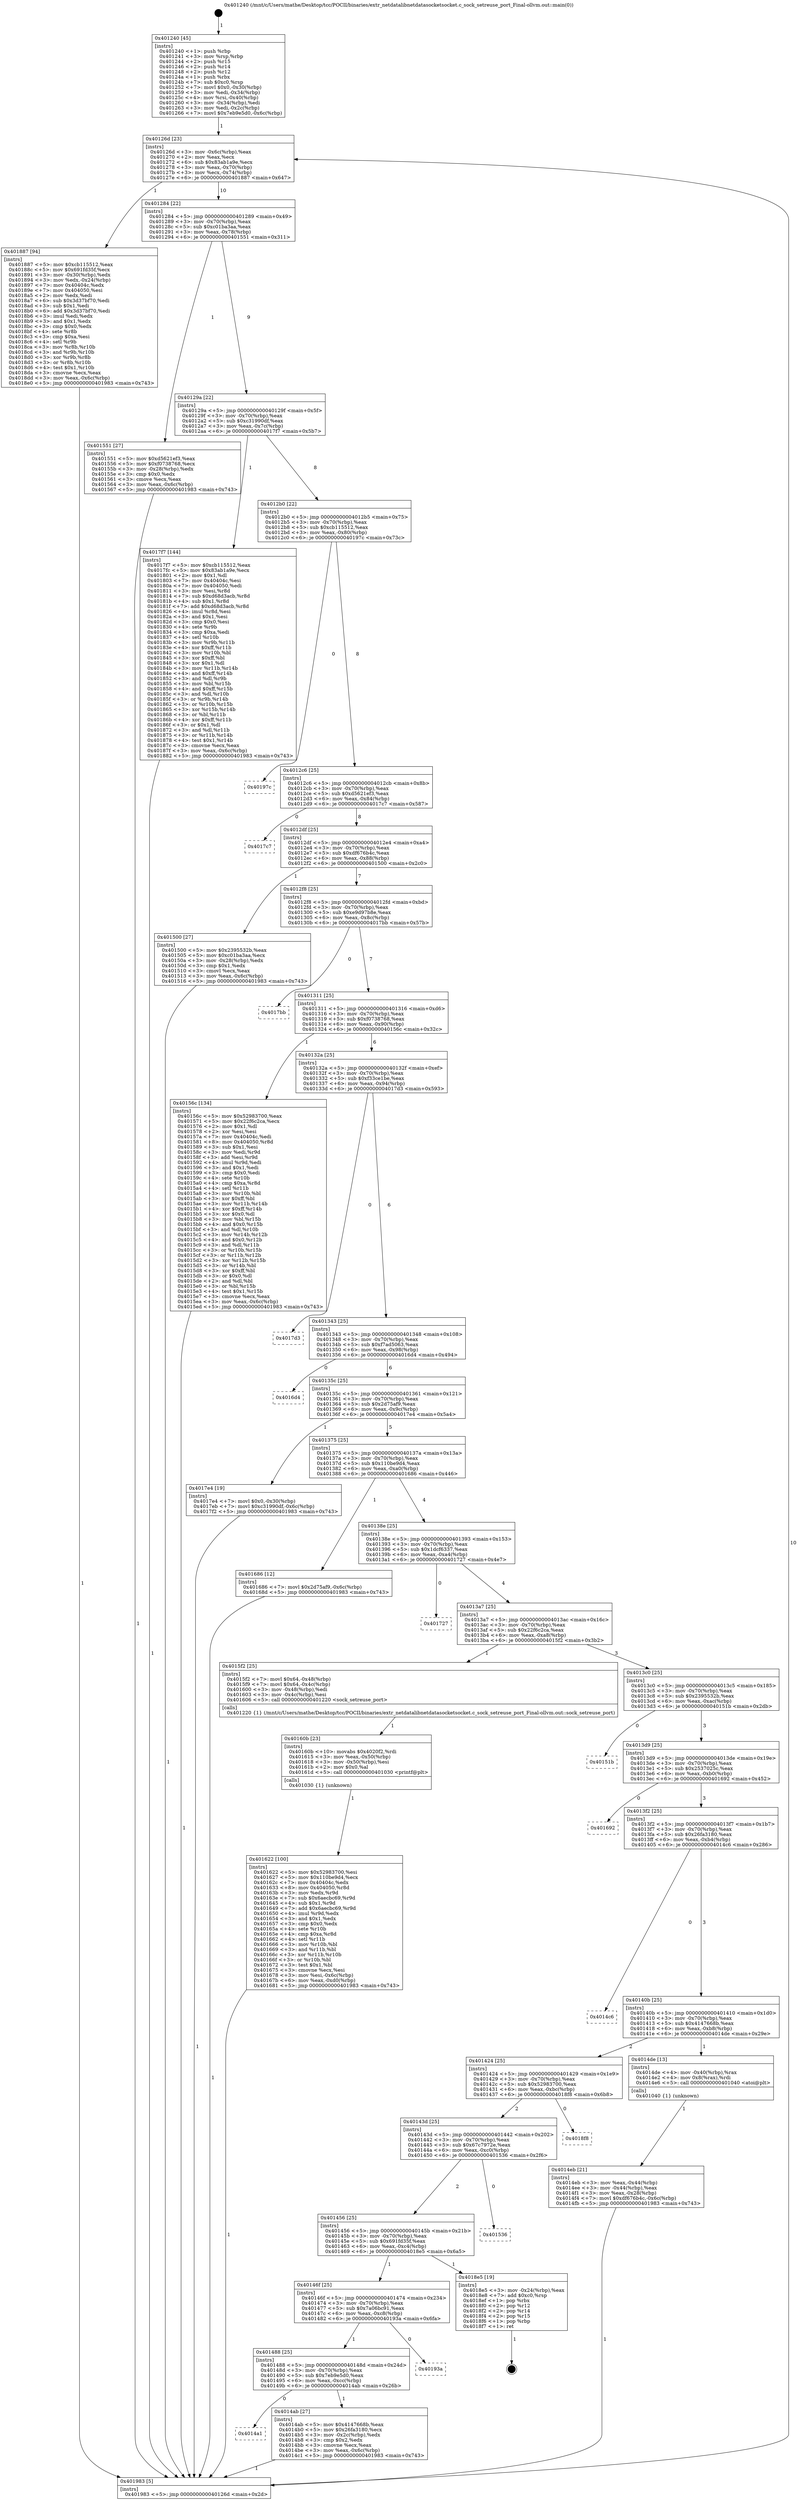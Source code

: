 digraph "0x401240" {
  label = "0x401240 (/mnt/c/Users/mathe/Desktop/tcc/POCII/binaries/extr_netdatalibnetdatasocketsocket.c_sock_setreuse_port_Final-ollvm.out::main(0))"
  labelloc = "t"
  node[shape=record]

  Entry [label="",width=0.3,height=0.3,shape=circle,fillcolor=black,style=filled]
  "0x40126d" [label="{
     0x40126d [23]\l
     | [instrs]\l
     &nbsp;&nbsp;0x40126d \<+3\>: mov -0x6c(%rbp),%eax\l
     &nbsp;&nbsp;0x401270 \<+2\>: mov %eax,%ecx\l
     &nbsp;&nbsp;0x401272 \<+6\>: sub $0x83ab1a9e,%ecx\l
     &nbsp;&nbsp;0x401278 \<+3\>: mov %eax,-0x70(%rbp)\l
     &nbsp;&nbsp;0x40127b \<+3\>: mov %ecx,-0x74(%rbp)\l
     &nbsp;&nbsp;0x40127e \<+6\>: je 0000000000401887 \<main+0x647\>\l
  }"]
  "0x401887" [label="{
     0x401887 [94]\l
     | [instrs]\l
     &nbsp;&nbsp;0x401887 \<+5\>: mov $0xcb115512,%eax\l
     &nbsp;&nbsp;0x40188c \<+5\>: mov $0x691fd35f,%ecx\l
     &nbsp;&nbsp;0x401891 \<+3\>: mov -0x30(%rbp),%edx\l
     &nbsp;&nbsp;0x401894 \<+3\>: mov %edx,-0x24(%rbp)\l
     &nbsp;&nbsp;0x401897 \<+7\>: mov 0x40404c,%edx\l
     &nbsp;&nbsp;0x40189e \<+7\>: mov 0x404050,%esi\l
     &nbsp;&nbsp;0x4018a5 \<+2\>: mov %edx,%edi\l
     &nbsp;&nbsp;0x4018a7 \<+6\>: sub $0x3d37bf70,%edi\l
     &nbsp;&nbsp;0x4018ad \<+3\>: sub $0x1,%edi\l
     &nbsp;&nbsp;0x4018b0 \<+6\>: add $0x3d37bf70,%edi\l
     &nbsp;&nbsp;0x4018b6 \<+3\>: imul %edi,%edx\l
     &nbsp;&nbsp;0x4018b9 \<+3\>: and $0x1,%edx\l
     &nbsp;&nbsp;0x4018bc \<+3\>: cmp $0x0,%edx\l
     &nbsp;&nbsp;0x4018bf \<+4\>: sete %r8b\l
     &nbsp;&nbsp;0x4018c3 \<+3\>: cmp $0xa,%esi\l
     &nbsp;&nbsp;0x4018c6 \<+4\>: setl %r9b\l
     &nbsp;&nbsp;0x4018ca \<+3\>: mov %r8b,%r10b\l
     &nbsp;&nbsp;0x4018cd \<+3\>: and %r9b,%r10b\l
     &nbsp;&nbsp;0x4018d0 \<+3\>: xor %r9b,%r8b\l
     &nbsp;&nbsp;0x4018d3 \<+3\>: or %r8b,%r10b\l
     &nbsp;&nbsp;0x4018d6 \<+4\>: test $0x1,%r10b\l
     &nbsp;&nbsp;0x4018da \<+3\>: cmovne %ecx,%eax\l
     &nbsp;&nbsp;0x4018dd \<+3\>: mov %eax,-0x6c(%rbp)\l
     &nbsp;&nbsp;0x4018e0 \<+5\>: jmp 0000000000401983 \<main+0x743\>\l
  }"]
  "0x401284" [label="{
     0x401284 [22]\l
     | [instrs]\l
     &nbsp;&nbsp;0x401284 \<+5\>: jmp 0000000000401289 \<main+0x49\>\l
     &nbsp;&nbsp;0x401289 \<+3\>: mov -0x70(%rbp),%eax\l
     &nbsp;&nbsp;0x40128c \<+5\>: sub $0xc01ba3aa,%eax\l
     &nbsp;&nbsp;0x401291 \<+3\>: mov %eax,-0x78(%rbp)\l
     &nbsp;&nbsp;0x401294 \<+6\>: je 0000000000401551 \<main+0x311\>\l
  }"]
  Exit [label="",width=0.3,height=0.3,shape=circle,fillcolor=black,style=filled,peripheries=2]
  "0x401551" [label="{
     0x401551 [27]\l
     | [instrs]\l
     &nbsp;&nbsp;0x401551 \<+5\>: mov $0xd5621ef3,%eax\l
     &nbsp;&nbsp;0x401556 \<+5\>: mov $0xf0738768,%ecx\l
     &nbsp;&nbsp;0x40155b \<+3\>: mov -0x28(%rbp),%edx\l
     &nbsp;&nbsp;0x40155e \<+3\>: cmp $0x0,%edx\l
     &nbsp;&nbsp;0x401561 \<+3\>: cmove %ecx,%eax\l
     &nbsp;&nbsp;0x401564 \<+3\>: mov %eax,-0x6c(%rbp)\l
     &nbsp;&nbsp;0x401567 \<+5\>: jmp 0000000000401983 \<main+0x743\>\l
  }"]
  "0x40129a" [label="{
     0x40129a [22]\l
     | [instrs]\l
     &nbsp;&nbsp;0x40129a \<+5\>: jmp 000000000040129f \<main+0x5f\>\l
     &nbsp;&nbsp;0x40129f \<+3\>: mov -0x70(%rbp),%eax\l
     &nbsp;&nbsp;0x4012a2 \<+5\>: sub $0xc31990df,%eax\l
     &nbsp;&nbsp;0x4012a7 \<+3\>: mov %eax,-0x7c(%rbp)\l
     &nbsp;&nbsp;0x4012aa \<+6\>: je 00000000004017f7 \<main+0x5b7\>\l
  }"]
  "0x401622" [label="{
     0x401622 [100]\l
     | [instrs]\l
     &nbsp;&nbsp;0x401622 \<+5\>: mov $0x52983700,%esi\l
     &nbsp;&nbsp;0x401627 \<+5\>: mov $0x110be9d4,%ecx\l
     &nbsp;&nbsp;0x40162c \<+7\>: mov 0x40404c,%edx\l
     &nbsp;&nbsp;0x401633 \<+8\>: mov 0x404050,%r8d\l
     &nbsp;&nbsp;0x40163b \<+3\>: mov %edx,%r9d\l
     &nbsp;&nbsp;0x40163e \<+7\>: sub $0x6aecbc69,%r9d\l
     &nbsp;&nbsp;0x401645 \<+4\>: sub $0x1,%r9d\l
     &nbsp;&nbsp;0x401649 \<+7\>: add $0x6aecbc69,%r9d\l
     &nbsp;&nbsp;0x401650 \<+4\>: imul %r9d,%edx\l
     &nbsp;&nbsp;0x401654 \<+3\>: and $0x1,%edx\l
     &nbsp;&nbsp;0x401657 \<+3\>: cmp $0x0,%edx\l
     &nbsp;&nbsp;0x40165a \<+4\>: sete %r10b\l
     &nbsp;&nbsp;0x40165e \<+4\>: cmp $0xa,%r8d\l
     &nbsp;&nbsp;0x401662 \<+4\>: setl %r11b\l
     &nbsp;&nbsp;0x401666 \<+3\>: mov %r10b,%bl\l
     &nbsp;&nbsp;0x401669 \<+3\>: and %r11b,%bl\l
     &nbsp;&nbsp;0x40166c \<+3\>: xor %r11b,%r10b\l
     &nbsp;&nbsp;0x40166f \<+3\>: or %r10b,%bl\l
     &nbsp;&nbsp;0x401672 \<+3\>: test $0x1,%bl\l
     &nbsp;&nbsp;0x401675 \<+3\>: cmovne %ecx,%esi\l
     &nbsp;&nbsp;0x401678 \<+3\>: mov %esi,-0x6c(%rbp)\l
     &nbsp;&nbsp;0x40167b \<+6\>: mov %eax,-0xd0(%rbp)\l
     &nbsp;&nbsp;0x401681 \<+5\>: jmp 0000000000401983 \<main+0x743\>\l
  }"]
  "0x4017f7" [label="{
     0x4017f7 [144]\l
     | [instrs]\l
     &nbsp;&nbsp;0x4017f7 \<+5\>: mov $0xcb115512,%eax\l
     &nbsp;&nbsp;0x4017fc \<+5\>: mov $0x83ab1a9e,%ecx\l
     &nbsp;&nbsp;0x401801 \<+2\>: mov $0x1,%dl\l
     &nbsp;&nbsp;0x401803 \<+7\>: mov 0x40404c,%esi\l
     &nbsp;&nbsp;0x40180a \<+7\>: mov 0x404050,%edi\l
     &nbsp;&nbsp;0x401811 \<+3\>: mov %esi,%r8d\l
     &nbsp;&nbsp;0x401814 \<+7\>: sub $0xd68d3acb,%r8d\l
     &nbsp;&nbsp;0x40181b \<+4\>: sub $0x1,%r8d\l
     &nbsp;&nbsp;0x40181f \<+7\>: add $0xd68d3acb,%r8d\l
     &nbsp;&nbsp;0x401826 \<+4\>: imul %r8d,%esi\l
     &nbsp;&nbsp;0x40182a \<+3\>: and $0x1,%esi\l
     &nbsp;&nbsp;0x40182d \<+3\>: cmp $0x0,%esi\l
     &nbsp;&nbsp;0x401830 \<+4\>: sete %r9b\l
     &nbsp;&nbsp;0x401834 \<+3\>: cmp $0xa,%edi\l
     &nbsp;&nbsp;0x401837 \<+4\>: setl %r10b\l
     &nbsp;&nbsp;0x40183b \<+3\>: mov %r9b,%r11b\l
     &nbsp;&nbsp;0x40183e \<+4\>: xor $0xff,%r11b\l
     &nbsp;&nbsp;0x401842 \<+3\>: mov %r10b,%bl\l
     &nbsp;&nbsp;0x401845 \<+3\>: xor $0xff,%bl\l
     &nbsp;&nbsp;0x401848 \<+3\>: xor $0x1,%dl\l
     &nbsp;&nbsp;0x40184b \<+3\>: mov %r11b,%r14b\l
     &nbsp;&nbsp;0x40184e \<+4\>: and $0xff,%r14b\l
     &nbsp;&nbsp;0x401852 \<+3\>: and %dl,%r9b\l
     &nbsp;&nbsp;0x401855 \<+3\>: mov %bl,%r15b\l
     &nbsp;&nbsp;0x401858 \<+4\>: and $0xff,%r15b\l
     &nbsp;&nbsp;0x40185c \<+3\>: and %dl,%r10b\l
     &nbsp;&nbsp;0x40185f \<+3\>: or %r9b,%r14b\l
     &nbsp;&nbsp;0x401862 \<+3\>: or %r10b,%r15b\l
     &nbsp;&nbsp;0x401865 \<+3\>: xor %r15b,%r14b\l
     &nbsp;&nbsp;0x401868 \<+3\>: or %bl,%r11b\l
     &nbsp;&nbsp;0x40186b \<+4\>: xor $0xff,%r11b\l
     &nbsp;&nbsp;0x40186f \<+3\>: or $0x1,%dl\l
     &nbsp;&nbsp;0x401872 \<+3\>: and %dl,%r11b\l
     &nbsp;&nbsp;0x401875 \<+3\>: or %r11b,%r14b\l
     &nbsp;&nbsp;0x401878 \<+4\>: test $0x1,%r14b\l
     &nbsp;&nbsp;0x40187c \<+3\>: cmovne %ecx,%eax\l
     &nbsp;&nbsp;0x40187f \<+3\>: mov %eax,-0x6c(%rbp)\l
     &nbsp;&nbsp;0x401882 \<+5\>: jmp 0000000000401983 \<main+0x743\>\l
  }"]
  "0x4012b0" [label="{
     0x4012b0 [22]\l
     | [instrs]\l
     &nbsp;&nbsp;0x4012b0 \<+5\>: jmp 00000000004012b5 \<main+0x75\>\l
     &nbsp;&nbsp;0x4012b5 \<+3\>: mov -0x70(%rbp),%eax\l
     &nbsp;&nbsp;0x4012b8 \<+5\>: sub $0xcb115512,%eax\l
     &nbsp;&nbsp;0x4012bd \<+3\>: mov %eax,-0x80(%rbp)\l
     &nbsp;&nbsp;0x4012c0 \<+6\>: je 000000000040197c \<main+0x73c\>\l
  }"]
  "0x40160b" [label="{
     0x40160b [23]\l
     | [instrs]\l
     &nbsp;&nbsp;0x40160b \<+10\>: movabs $0x4020f2,%rdi\l
     &nbsp;&nbsp;0x401615 \<+3\>: mov %eax,-0x50(%rbp)\l
     &nbsp;&nbsp;0x401618 \<+3\>: mov -0x50(%rbp),%esi\l
     &nbsp;&nbsp;0x40161b \<+2\>: mov $0x0,%al\l
     &nbsp;&nbsp;0x40161d \<+5\>: call 0000000000401030 \<printf@plt\>\l
     | [calls]\l
     &nbsp;&nbsp;0x401030 \{1\} (unknown)\l
  }"]
  "0x40197c" [label="{
     0x40197c\l
  }", style=dashed]
  "0x4012c6" [label="{
     0x4012c6 [25]\l
     | [instrs]\l
     &nbsp;&nbsp;0x4012c6 \<+5\>: jmp 00000000004012cb \<main+0x8b\>\l
     &nbsp;&nbsp;0x4012cb \<+3\>: mov -0x70(%rbp),%eax\l
     &nbsp;&nbsp;0x4012ce \<+5\>: sub $0xd5621ef3,%eax\l
     &nbsp;&nbsp;0x4012d3 \<+6\>: mov %eax,-0x84(%rbp)\l
     &nbsp;&nbsp;0x4012d9 \<+6\>: je 00000000004017c7 \<main+0x587\>\l
  }"]
  "0x4014eb" [label="{
     0x4014eb [21]\l
     | [instrs]\l
     &nbsp;&nbsp;0x4014eb \<+3\>: mov %eax,-0x44(%rbp)\l
     &nbsp;&nbsp;0x4014ee \<+3\>: mov -0x44(%rbp),%eax\l
     &nbsp;&nbsp;0x4014f1 \<+3\>: mov %eax,-0x28(%rbp)\l
     &nbsp;&nbsp;0x4014f4 \<+7\>: movl $0xdf676b4c,-0x6c(%rbp)\l
     &nbsp;&nbsp;0x4014fb \<+5\>: jmp 0000000000401983 \<main+0x743\>\l
  }"]
  "0x4017c7" [label="{
     0x4017c7\l
  }", style=dashed]
  "0x4012df" [label="{
     0x4012df [25]\l
     | [instrs]\l
     &nbsp;&nbsp;0x4012df \<+5\>: jmp 00000000004012e4 \<main+0xa4\>\l
     &nbsp;&nbsp;0x4012e4 \<+3\>: mov -0x70(%rbp),%eax\l
     &nbsp;&nbsp;0x4012e7 \<+5\>: sub $0xdf676b4c,%eax\l
     &nbsp;&nbsp;0x4012ec \<+6\>: mov %eax,-0x88(%rbp)\l
     &nbsp;&nbsp;0x4012f2 \<+6\>: je 0000000000401500 \<main+0x2c0\>\l
  }"]
  "0x401240" [label="{
     0x401240 [45]\l
     | [instrs]\l
     &nbsp;&nbsp;0x401240 \<+1\>: push %rbp\l
     &nbsp;&nbsp;0x401241 \<+3\>: mov %rsp,%rbp\l
     &nbsp;&nbsp;0x401244 \<+2\>: push %r15\l
     &nbsp;&nbsp;0x401246 \<+2\>: push %r14\l
     &nbsp;&nbsp;0x401248 \<+2\>: push %r12\l
     &nbsp;&nbsp;0x40124a \<+1\>: push %rbx\l
     &nbsp;&nbsp;0x40124b \<+7\>: sub $0xc0,%rsp\l
     &nbsp;&nbsp;0x401252 \<+7\>: movl $0x0,-0x30(%rbp)\l
     &nbsp;&nbsp;0x401259 \<+3\>: mov %edi,-0x34(%rbp)\l
     &nbsp;&nbsp;0x40125c \<+4\>: mov %rsi,-0x40(%rbp)\l
     &nbsp;&nbsp;0x401260 \<+3\>: mov -0x34(%rbp),%edi\l
     &nbsp;&nbsp;0x401263 \<+3\>: mov %edi,-0x2c(%rbp)\l
     &nbsp;&nbsp;0x401266 \<+7\>: movl $0x7eb9e5d0,-0x6c(%rbp)\l
  }"]
  "0x401500" [label="{
     0x401500 [27]\l
     | [instrs]\l
     &nbsp;&nbsp;0x401500 \<+5\>: mov $0x2395532b,%eax\l
     &nbsp;&nbsp;0x401505 \<+5\>: mov $0xc01ba3aa,%ecx\l
     &nbsp;&nbsp;0x40150a \<+3\>: mov -0x28(%rbp),%edx\l
     &nbsp;&nbsp;0x40150d \<+3\>: cmp $0x1,%edx\l
     &nbsp;&nbsp;0x401510 \<+3\>: cmovl %ecx,%eax\l
     &nbsp;&nbsp;0x401513 \<+3\>: mov %eax,-0x6c(%rbp)\l
     &nbsp;&nbsp;0x401516 \<+5\>: jmp 0000000000401983 \<main+0x743\>\l
  }"]
  "0x4012f8" [label="{
     0x4012f8 [25]\l
     | [instrs]\l
     &nbsp;&nbsp;0x4012f8 \<+5\>: jmp 00000000004012fd \<main+0xbd\>\l
     &nbsp;&nbsp;0x4012fd \<+3\>: mov -0x70(%rbp),%eax\l
     &nbsp;&nbsp;0x401300 \<+5\>: sub $0xe9d97b8e,%eax\l
     &nbsp;&nbsp;0x401305 \<+6\>: mov %eax,-0x8c(%rbp)\l
     &nbsp;&nbsp;0x40130b \<+6\>: je 00000000004017bb \<main+0x57b\>\l
  }"]
  "0x401983" [label="{
     0x401983 [5]\l
     | [instrs]\l
     &nbsp;&nbsp;0x401983 \<+5\>: jmp 000000000040126d \<main+0x2d\>\l
  }"]
  "0x4017bb" [label="{
     0x4017bb\l
  }", style=dashed]
  "0x401311" [label="{
     0x401311 [25]\l
     | [instrs]\l
     &nbsp;&nbsp;0x401311 \<+5\>: jmp 0000000000401316 \<main+0xd6\>\l
     &nbsp;&nbsp;0x401316 \<+3\>: mov -0x70(%rbp),%eax\l
     &nbsp;&nbsp;0x401319 \<+5\>: sub $0xf0738768,%eax\l
     &nbsp;&nbsp;0x40131e \<+6\>: mov %eax,-0x90(%rbp)\l
     &nbsp;&nbsp;0x401324 \<+6\>: je 000000000040156c \<main+0x32c\>\l
  }"]
  "0x4014a1" [label="{
     0x4014a1\l
  }", style=dashed]
  "0x40156c" [label="{
     0x40156c [134]\l
     | [instrs]\l
     &nbsp;&nbsp;0x40156c \<+5\>: mov $0x52983700,%eax\l
     &nbsp;&nbsp;0x401571 \<+5\>: mov $0x22f6c2ca,%ecx\l
     &nbsp;&nbsp;0x401576 \<+2\>: mov $0x1,%dl\l
     &nbsp;&nbsp;0x401578 \<+2\>: xor %esi,%esi\l
     &nbsp;&nbsp;0x40157a \<+7\>: mov 0x40404c,%edi\l
     &nbsp;&nbsp;0x401581 \<+8\>: mov 0x404050,%r8d\l
     &nbsp;&nbsp;0x401589 \<+3\>: sub $0x1,%esi\l
     &nbsp;&nbsp;0x40158c \<+3\>: mov %edi,%r9d\l
     &nbsp;&nbsp;0x40158f \<+3\>: add %esi,%r9d\l
     &nbsp;&nbsp;0x401592 \<+4\>: imul %r9d,%edi\l
     &nbsp;&nbsp;0x401596 \<+3\>: and $0x1,%edi\l
     &nbsp;&nbsp;0x401599 \<+3\>: cmp $0x0,%edi\l
     &nbsp;&nbsp;0x40159c \<+4\>: sete %r10b\l
     &nbsp;&nbsp;0x4015a0 \<+4\>: cmp $0xa,%r8d\l
     &nbsp;&nbsp;0x4015a4 \<+4\>: setl %r11b\l
     &nbsp;&nbsp;0x4015a8 \<+3\>: mov %r10b,%bl\l
     &nbsp;&nbsp;0x4015ab \<+3\>: xor $0xff,%bl\l
     &nbsp;&nbsp;0x4015ae \<+3\>: mov %r11b,%r14b\l
     &nbsp;&nbsp;0x4015b1 \<+4\>: xor $0xff,%r14b\l
     &nbsp;&nbsp;0x4015b5 \<+3\>: xor $0x0,%dl\l
     &nbsp;&nbsp;0x4015b8 \<+3\>: mov %bl,%r15b\l
     &nbsp;&nbsp;0x4015bb \<+4\>: and $0x0,%r15b\l
     &nbsp;&nbsp;0x4015bf \<+3\>: and %dl,%r10b\l
     &nbsp;&nbsp;0x4015c2 \<+3\>: mov %r14b,%r12b\l
     &nbsp;&nbsp;0x4015c5 \<+4\>: and $0x0,%r12b\l
     &nbsp;&nbsp;0x4015c9 \<+3\>: and %dl,%r11b\l
     &nbsp;&nbsp;0x4015cc \<+3\>: or %r10b,%r15b\l
     &nbsp;&nbsp;0x4015cf \<+3\>: or %r11b,%r12b\l
     &nbsp;&nbsp;0x4015d2 \<+3\>: xor %r12b,%r15b\l
     &nbsp;&nbsp;0x4015d5 \<+3\>: or %r14b,%bl\l
     &nbsp;&nbsp;0x4015d8 \<+3\>: xor $0xff,%bl\l
     &nbsp;&nbsp;0x4015db \<+3\>: or $0x0,%dl\l
     &nbsp;&nbsp;0x4015de \<+2\>: and %dl,%bl\l
     &nbsp;&nbsp;0x4015e0 \<+3\>: or %bl,%r15b\l
     &nbsp;&nbsp;0x4015e3 \<+4\>: test $0x1,%r15b\l
     &nbsp;&nbsp;0x4015e7 \<+3\>: cmovne %ecx,%eax\l
     &nbsp;&nbsp;0x4015ea \<+3\>: mov %eax,-0x6c(%rbp)\l
     &nbsp;&nbsp;0x4015ed \<+5\>: jmp 0000000000401983 \<main+0x743\>\l
  }"]
  "0x40132a" [label="{
     0x40132a [25]\l
     | [instrs]\l
     &nbsp;&nbsp;0x40132a \<+5\>: jmp 000000000040132f \<main+0xef\>\l
     &nbsp;&nbsp;0x40132f \<+3\>: mov -0x70(%rbp),%eax\l
     &nbsp;&nbsp;0x401332 \<+5\>: sub $0xf33ce1be,%eax\l
     &nbsp;&nbsp;0x401337 \<+6\>: mov %eax,-0x94(%rbp)\l
     &nbsp;&nbsp;0x40133d \<+6\>: je 00000000004017d3 \<main+0x593\>\l
  }"]
  "0x4014ab" [label="{
     0x4014ab [27]\l
     | [instrs]\l
     &nbsp;&nbsp;0x4014ab \<+5\>: mov $0x4147668b,%eax\l
     &nbsp;&nbsp;0x4014b0 \<+5\>: mov $0x26fa3180,%ecx\l
     &nbsp;&nbsp;0x4014b5 \<+3\>: mov -0x2c(%rbp),%edx\l
     &nbsp;&nbsp;0x4014b8 \<+3\>: cmp $0x2,%edx\l
     &nbsp;&nbsp;0x4014bb \<+3\>: cmovne %ecx,%eax\l
     &nbsp;&nbsp;0x4014be \<+3\>: mov %eax,-0x6c(%rbp)\l
     &nbsp;&nbsp;0x4014c1 \<+5\>: jmp 0000000000401983 \<main+0x743\>\l
  }"]
  "0x4017d3" [label="{
     0x4017d3\l
  }", style=dashed]
  "0x401343" [label="{
     0x401343 [25]\l
     | [instrs]\l
     &nbsp;&nbsp;0x401343 \<+5\>: jmp 0000000000401348 \<main+0x108\>\l
     &nbsp;&nbsp;0x401348 \<+3\>: mov -0x70(%rbp),%eax\l
     &nbsp;&nbsp;0x40134b \<+5\>: sub $0xf7ad5063,%eax\l
     &nbsp;&nbsp;0x401350 \<+6\>: mov %eax,-0x98(%rbp)\l
     &nbsp;&nbsp;0x401356 \<+6\>: je 00000000004016d4 \<main+0x494\>\l
  }"]
  "0x401488" [label="{
     0x401488 [25]\l
     | [instrs]\l
     &nbsp;&nbsp;0x401488 \<+5\>: jmp 000000000040148d \<main+0x24d\>\l
     &nbsp;&nbsp;0x40148d \<+3\>: mov -0x70(%rbp),%eax\l
     &nbsp;&nbsp;0x401490 \<+5\>: sub $0x7eb9e5d0,%eax\l
     &nbsp;&nbsp;0x401495 \<+6\>: mov %eax,-0xcc(%rbp)\l
     &nbsp;&nbsp;0x40149b \<+6\>: je 00000000004014ab \<main+0x26b\>\l
  }"]
  "0x4016d4" [label="{
     0x4016d4\l
  }", style=dashed]
  "0x40135c" [label="{
     0x40135c [25]\l
     | [instrs]\l
     &nbsp;&nbsp;0x40135c \<+5\>: jmp 0000000000401361 \<main+0x121\>\l
     &nbsp;&nbsp;0x401361 \<+3\>: mov -0x70(%rbp),%eax\l
     &nbsp;&nbsp;0x401364 \<+5\>: sub $0x2d75af9,%eax\l
     &nbsp;&nbsp;0x401369 \<+6\>: mov %eax,-0x9c(%rbp)\l
     &nbsp;&nbsp;0x40136f \<+6\>: je 00000000004017e4 \<main+0x5a4\>\l
  }"]
  "0x40193a" [label="{
     0x40193a\l
  }", style=dashed]
  "0x4017e4" [label="{
     0x4017e4 [19]\l
     | [instrs]\l
     &nbsp;&nbsp;0x4017e4 \<+7\>: movl $0x0,-0x30(%rbp)\l
     &nbsp;&nbsp;0x4017eb \<+7\>: movl $0xc31990df,-0x6c(%rbp)\l
     &nbsp;&nbsp;0x4017f2 \<+5\>: jmp 0000000000401983 \<main+0x743\>\l
  }"]
  "0x401375" [label="{
     0x401375 [25]\l
     | [instrs]\l
     &nbsp;&nbsp;0x401375 \<+5\>: jmp 000000000040137a \<main+0x13a\>\l
     &nbsp;&nbsp;0x40137a \<+3\>: mov -0x70(%rbp),%eax\l
     &nbsp;&nbsp;0x40137d \<+5\>: sub $0x110be9d4,%eax\l
     &nbsp;&nbsp;0x401382 \<+6\>: mov %eax,-0xa0(%rbp)\l
     &nbsp;&nbsp;0x401388 \<+6\>: je 0000000000401686 \<main+0x446\>\l
  }"]
  "0x40146f" [label="{
     0x40146f [25]\l
     | [instrs]\l
     &nbsp;&nbsp;0x40146f \<+5\>: jmp 0000000000401474 \<main+0x234\>\l
     &nbsp;&nbsp;0x401474 \<+3\>: mov -0x70(%rbp),%eax\l
     &nbsp;&nbsp;0x401477 \<+5\>: sub $0x7a06bc91,%eax\l
     &nbsp;&nbsp;0x40147c \<+6\>: mov %eax,-0xc8(%rbp)\l
     &nbsp;&nbsp;0x401482 \<+6\>: je 000000000040193a \<main+0x6fa\>\l
  }"]
  "0x401686" [label="{
     0x401686 [12]\l
     | [instrs]\l
     &nbsp;&nbsp;0x401686 \<+7\>: movl $0x2d75af9,-0x6c(%rbp)\l
     &nbsp;&nbsp;0x40168d \<+5\>: jmp 0000000000401983 \<main+0x743\>\l
  }"]
  "0x40138e" [label="{
     0x40138e [25]\l
     | [instrs]\l
     &nbsp;&nbsp;0x40138e \<+5\>: jmp 0000000000401393 \<main+0x153\>\l
     &nbsp;&nbsp;0x401393 \<+3\>: mov -0x70(%rbp),%eax\l
     &nbsp;&nbsp;0x401396 \<+5\>: sub $0x1dcf6337,%eax\l
     &nbsp;&nbsp;0x40139b \<+6\>: mov %eax,-0xa4(%rbp)\l
     &nbsp;&nbsp;0x4013a1 \<+6\>: je 0000000000401727 \<main+0x4e7\>\l
  }"]
  "0x4018e5" [label="{
     0x4018e5 [19]\l
     | [instrs]\l
     &nbsp;&nbsp;0x4018e5 \<+3\>: mov -0x24(%rbp),%eax\l
     &nbsp;&nbsp;0x4018e8 \<+7\>: add $0xc0,%rsp\l
     &nbsp;&nbsp;0x4018ef \<+1\>: pop %rbx\l
     &nbsp;&nbsp;0x4018f0 \<+2\>: pop %r12\l
     &nbsp;&nbsp;0x4018f2 \<+2\>: pop %r14\l
     &nbsp;&nbsp;0x4018f4 \<+2\>: pop %r15\l
     &nbsp;&nbsp;0x4018f6 \<+1\>: pop %rbp\l
     &nbsp;&nbsp;0x4018f7 \<+1\>: ret\l
  }"]
  "0x401727" [label="{
     0x401727\l
  }", style=dashed]
  "0x4013a7" [label="{
     0x4013a7 [25]\l
     | [instrs]\l
     &nbsp;&nbsp;0x4013a7 \<+5\>: jmp 00000000004013ac \<main+0x16c\>\l
     &nbsp;&nbsp;0x4013ac \<+3\>: mov -0x70(%rbp),%eax\l
     &nbsp;&nbsp;0x4013af \<+5\>: sub $0x22f6c2ca,%eax\l
     &nbsp;&nbsp;0x4013b4 \<+6\>: mov %eax,-0xa8(%rbp)\l
     &nbsp;&nbsp;0x4013ba \<+6\>: je 00000000004015f2 \<main+0x3b2\>\l
  }"]
  "0x401456" [label="{
     0x401456 [25]\l
     | [instrs]\l
     &nbsp;&nbsp;0x401456 \<+5\>: jmp 000000000040145b \<main+0x21b\>\l
     &nbsp;&nbsp;0x40145b \<+3\>: mov -0x70(%rbp),%eax\l
     &nbsp;&nbsp;0x40145e \<+5\>: sub $0x691fd35f,%eax\l
     &nbsp;&nbsp;0x401463 \<+6\>: mov %eax,-0xc4(%rbp)\l
     &nbsp;&nbsp;0x401469 \<+6\>: je 00000000004018e5 \<main+0x6a5\>\l
  }"]
  "0x4015f2" [label="{
     0x4015f2 [25]\l
     | [instrs]\l
     &nbsp;&nbsp;0x4015f2 \<+7\>: movl $0x64,-0x48(%rbp)\l
     &nbsp;&nbsp;0x4015f9 \<+7\>: movl $0x64,-0x4c(%rbp)\l
     &nbsp;&nbsp;0x401600 \<+3\>: mov -0x48(%rbp),%edi\l
     &nbsp;&nbsp;0x401603 \<+3\>: mov -0x4c(%rbp),%esi\l
     &nbsp;&nbsp;0x401606 \<+5\>: call 0000000000401220 \<sock_setreuse_port\>\l
     | [calls]\l
     &nbsp;&nbsp;0x401220 \{1\} (/mnt/c/Users/mathe/Desktop/tcc/POCII/binaries/extr_netdatalibnetdatasocketsocket.c_sock_setreuse_port_Final-ollvm.out::sock_setreuse_port)\l
  }"]
  "0x4013c0" [label="{
     0x4013c0 [25]\l
     | [instrs]\l
     &nbsp;&nbsp;0x4013c0 \<+5\>: jmp 00000000004013c5 \<main+0x185\>\l
     &nbsp;&nbsp;0x4013c5 \<+3\>: mov -0x70(%rbp),%eax\l
     &nbsp;&nbsp;0x4013c8 \<+5\>: sub $0x2395532b,%eax\l
     &nbsp;&nbsp;0x4013cd \<+6\>: mov %eax,-0xac(%rbp)\l
     &nbsp;&nbsp;0x4013d3 \<+6\>: je 000000000040151b \<main+0x2db\>\l
  }"]
  "0x401536" [label="{
     0x401536\l
  }", style=dashed]
  "0x40151b" [label="{
     0x40151b\l
  }", style=dashed]
  "0x4013d9" [label="{
     0x4013d9 [25]\l
     | [instrs]\l
     &nbsp;&nbsp;0x4013d9 \<+5\>: jmp 00000000004013de \<main+0x19e\>\l
     &nbsp;&nbsp;0x4013de \<+3\>: mov -0x70(%rbp),%eax\l
     &nbsp;&nbsp;0x4013e1 \<+5\>: sub $0x2537025c,%eax\l
     &nbsp;&nbsp;0x4013e6 \<+6\>: mov %eax,-0xb0(%rbp)\l
     &nbsp;&nbsp;0x4013ec \<+6\>: je 0000000000401692 \<main+0x452\>\l
  }"]
  "0x40143d" [label="{
     0x40143d [25]\l
     | [instrs]\l
     &nbsp;&nbsp;0x40143d \<+5\>: jmp 0000000000401442 \<main+0x202\>\l
     &nbsp;&nbsp;0x401442 \<+3\>: mov -0x70(%rbp),%eax\l
     &nbsp;&nbsp;0x401445 \<+5\>: sub $0x67c7972e,%eax\l
     &nbsp;&nbsp;0x40144a \<+6\>: mov %eax,-0xc0(%rbp)\l
     &nbsp;&nbsp;0x401450 \<+6\>: je 0000000000401536 \<main+0x2f6\>\l
  }"]
  "0x401692" [label="{
     0x401692\l
  }", style=dashed]
  "0x4013f2" [label="{
     0x4013f2 [25]\l
     | [instrs]\l
     &nbsp;&nbsp;0x4013f2 \<+5\>: jmp 00000000004013f7 \<main+0x1b7\>\l
     &nbsp;&nbsp;0x4013f7 \<+3\>: mov -0x70(%rbp),%eax\l
     &nbsp;&nbsp;0x4013fa \<+5\>: sub $0x26fa3180,%eax\l
     &nbsp;&nbsp;0x4013ff \<+6\>: mov %eax,-0xb4(%rbp)\l
     &nbsp;&nbsp;0x401405 \<+6\>: je 00000000004014c6 \<main+0x286\>\l
  }"]
  "0x4018f8" [label="{
     0x4018f8\l
  }", style=dashed]
  "0x4014c6" [label="{
     0x4014c6\l
  }", style=dashed]
  "0x40140b" [label="{
     0x40140b [25]\l
     | [instrs]\l
     &nbsp;&nbsp;0x40140b \<+5\>: jmp 0000000000401410 \<main+0x1d0\>\l
     &nbsp;&nbsp;0x401410 \<+3\>: mov -0x70(%rbp),%eax\l
     &nbsp;&nbsp;0x401413 \<+5\>: sub $0x4147668b,%eax\l
     &nbsp;&nbsp;0x401418 \<+6\>: mov %eax,-0xb8(%rbp)\l
     &nbsp;&nbsp;0x40141e \<+6\>: je 00000000004014de \<main+0x29e\>\l
  }"]
  "0x401424" [label="{
     0x401424 [25]\l
     | [instrs]\l
     &nbsp;&nbsp;0x401424 \<+5\>: jmp 0000000000401429 \<main+0x1e9\>\l
     &nbsp;&nbsp;0x401429 \<+3\>: mov -0x70(%rbp),%eax\l
     &nbsp;&nbsp;0x40142c \<+5\>: sub $0x52983700,%eax\l
     &nbsp;&nbsp;0x401431 \<+6\>: mov %eax,-0xbc(%rbp)\l
     &nbsp;&nbsp;0x401437 \<+6\>: je 00000000004018f8 \<main+0x6b8\>\l
  }"]
  "0x4014de" [label="{
     0x4014de [13]\l
     | [instrs]\l
     &nbsp;&nbsp;0x4014de \<+4\>: mov -0x40(%rbp),%rax\l
     &nbsp;&nbsp;0x4014e2 \<+4\>: mov 0x8(%rax),%rdi\l
     &nbsp;&nbsp;0x4014e6 \<+5\>: call 0000000000401040 \<atoi@plt\>\l
     | [calls]\l
     &nbsp;&nbsp;0x401040 \{1\} (unknown)\l
  }"]
  Entry -> "0x401240" [label=" 1"]
  "0x40126d" -> "0x401887" [label=" 1"]
  "0x40126d" -> "0x401284" [label=" 10"]
  "0x4018e5" -> Exit [label=" 1"]
  "0x401284" -> "0x401551" [label=" 1"]
  "0x401284" -> "0x40129a" [label=" 9"]
  "0x401887" -> "0x401983" [label=" 1"]
  "0x40129a" -> "0x4017f7" [label=" 1"]
  "0x40129a" -> "0x4012b0" [label=" 8"]
  "0x4017f7" -> "0x401983" [label=" 1"]
  "0x4012b0" -> "0x40197c" [label=" 0"]
  "0x4012b0" -> "0x4012c6" [label=" 8"]
  "0x4017e4" -> "0x401983" [label=" 1"]
  "0x4012c6" -> "0x4017c7" [label=" 0"]
  "0x4012c6" -> "0x4012df" [label=" 8"]
  "0x401686" -> "0x401983" [label=" 1"]
  "0x4012df" -> "0x401500" [label=" 1"]
  "0x4012df" -> "0x4012f8" [label=" 7"]
  "0x401622" -> "0x401983" [label=" 1"]
  "0x4012f8" -> "0x4017bb" [label=" 0"]
  "0x4012f8" -> "0x401311" [label=" 7"]
  "0x40160b" -> "0x401622" [label=" 1"]
  "0x401311" -> "0x40156c" [label=" 1"]
  "0x401311" -> "0x40132a" [label=" 6"]
  "0x4015f2" -> "0x40160b" [label=" 1"]
  "0x40132a" -> "0x4017d3" [label=" 0"]
  "0x40132a" -> "0x401343" [label=" 6"]
  "0x40156c" -> "0x401983" [label=" 1"]
  "0x401343" -> "0x4016d4" [label=" 0"]
  "0x401343" -> "0x40135c" [label=" 6"]
  "0x401500" -> "0x401983" [label=" 1"]
  "0x40135c" -> "0x4017e4" [label=" 1"]
  "0x40135c" -> "0x401375" [label=" 5"]
  "0x4014eb" -> "0x401983" [label=" 1"]
  "0x401375" -> "0x401686" [label=" 1"]
  "0x401375" -> "0x40138e" [label=" 4"]
  "0x401983" -> "0x40126d" [label=" 10"]
  "0x40138e" -> "0x401727" [label=" 0"]
  "0x40138e" -> "0x4013a7" [label=" 4"]
  "0x401240" -> "0x40126d" [label=" 1"]
  "0x4013a7" -> "0x4015f2" [label=" 1"]
  "0x4013a7" -> "0x4013c0" [label=" 3"]
  "0x401488" -> "0x4014a1" [label=" 0"]
  "0x4013c0" -> "0x40151b" [label=" 0"]
  "0x4013c0" -> "0x4013d9" [label=" 3"]
  "0x401488" -> "0x4014ab" [label=" 1"]
  "0x4013d9" -> "0x401692" [label=" 0"]
  "0x4013d9" -> "0x4013f2" [label=" 3"]
  "0x40146f" -> "0x401488" [label=" 1"]
  "0x4013f2" -> "0x4014c6" [label=" 0"]
  "0x4013f2" -> "0x40140b" [label=" 3"]
  "0x40146f" -> "0x40193a" [label=" 0"]
  "0x40140b" -> "0x4014de" [label=" 1"]
  "0x40140b" -> "0x401424" [label=" 2"]
  "0x4014de" -> "0x4014eb" [label=" 1"]
  "0x401424" -> "0x4018f8" [label=" 0"]
  "0x401424" -> "0x40143d" [label=" 2"]
  "0x401551" -> "0x401983" [label=" 1"]
  "0x40143d" -> "0x401536" [label=" 0"]
  "0x40143d" -> "0x401456" [label=" 2"]
  "0x4014ab" -> "0x401983" [label=" 1"]
  "0x401456" -> "0x4018e5" [label=" 1"]
  "0x401456" -> "0x40146f" [label=" 1"]
}
